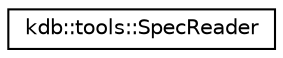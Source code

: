 digraph "Graphical Class Hierarchy"
{
  edge [fontname="Helvetica",fontsize="10",labelfontname="Helvetica",labelfontsize="10"];
  node [fontname="Helvetica",fontsize="10",shape=record];
  rankdir="LR";
  Node1 [label="kdb::tools::SpecReader",height=0.2,width=0.4,color="black", fillcolor="white", style="filled",URL="$classkdb_1_1tools_1_1SpecReader.html",tooltip="Highlevel interface to build a backend from specification. "];
}

